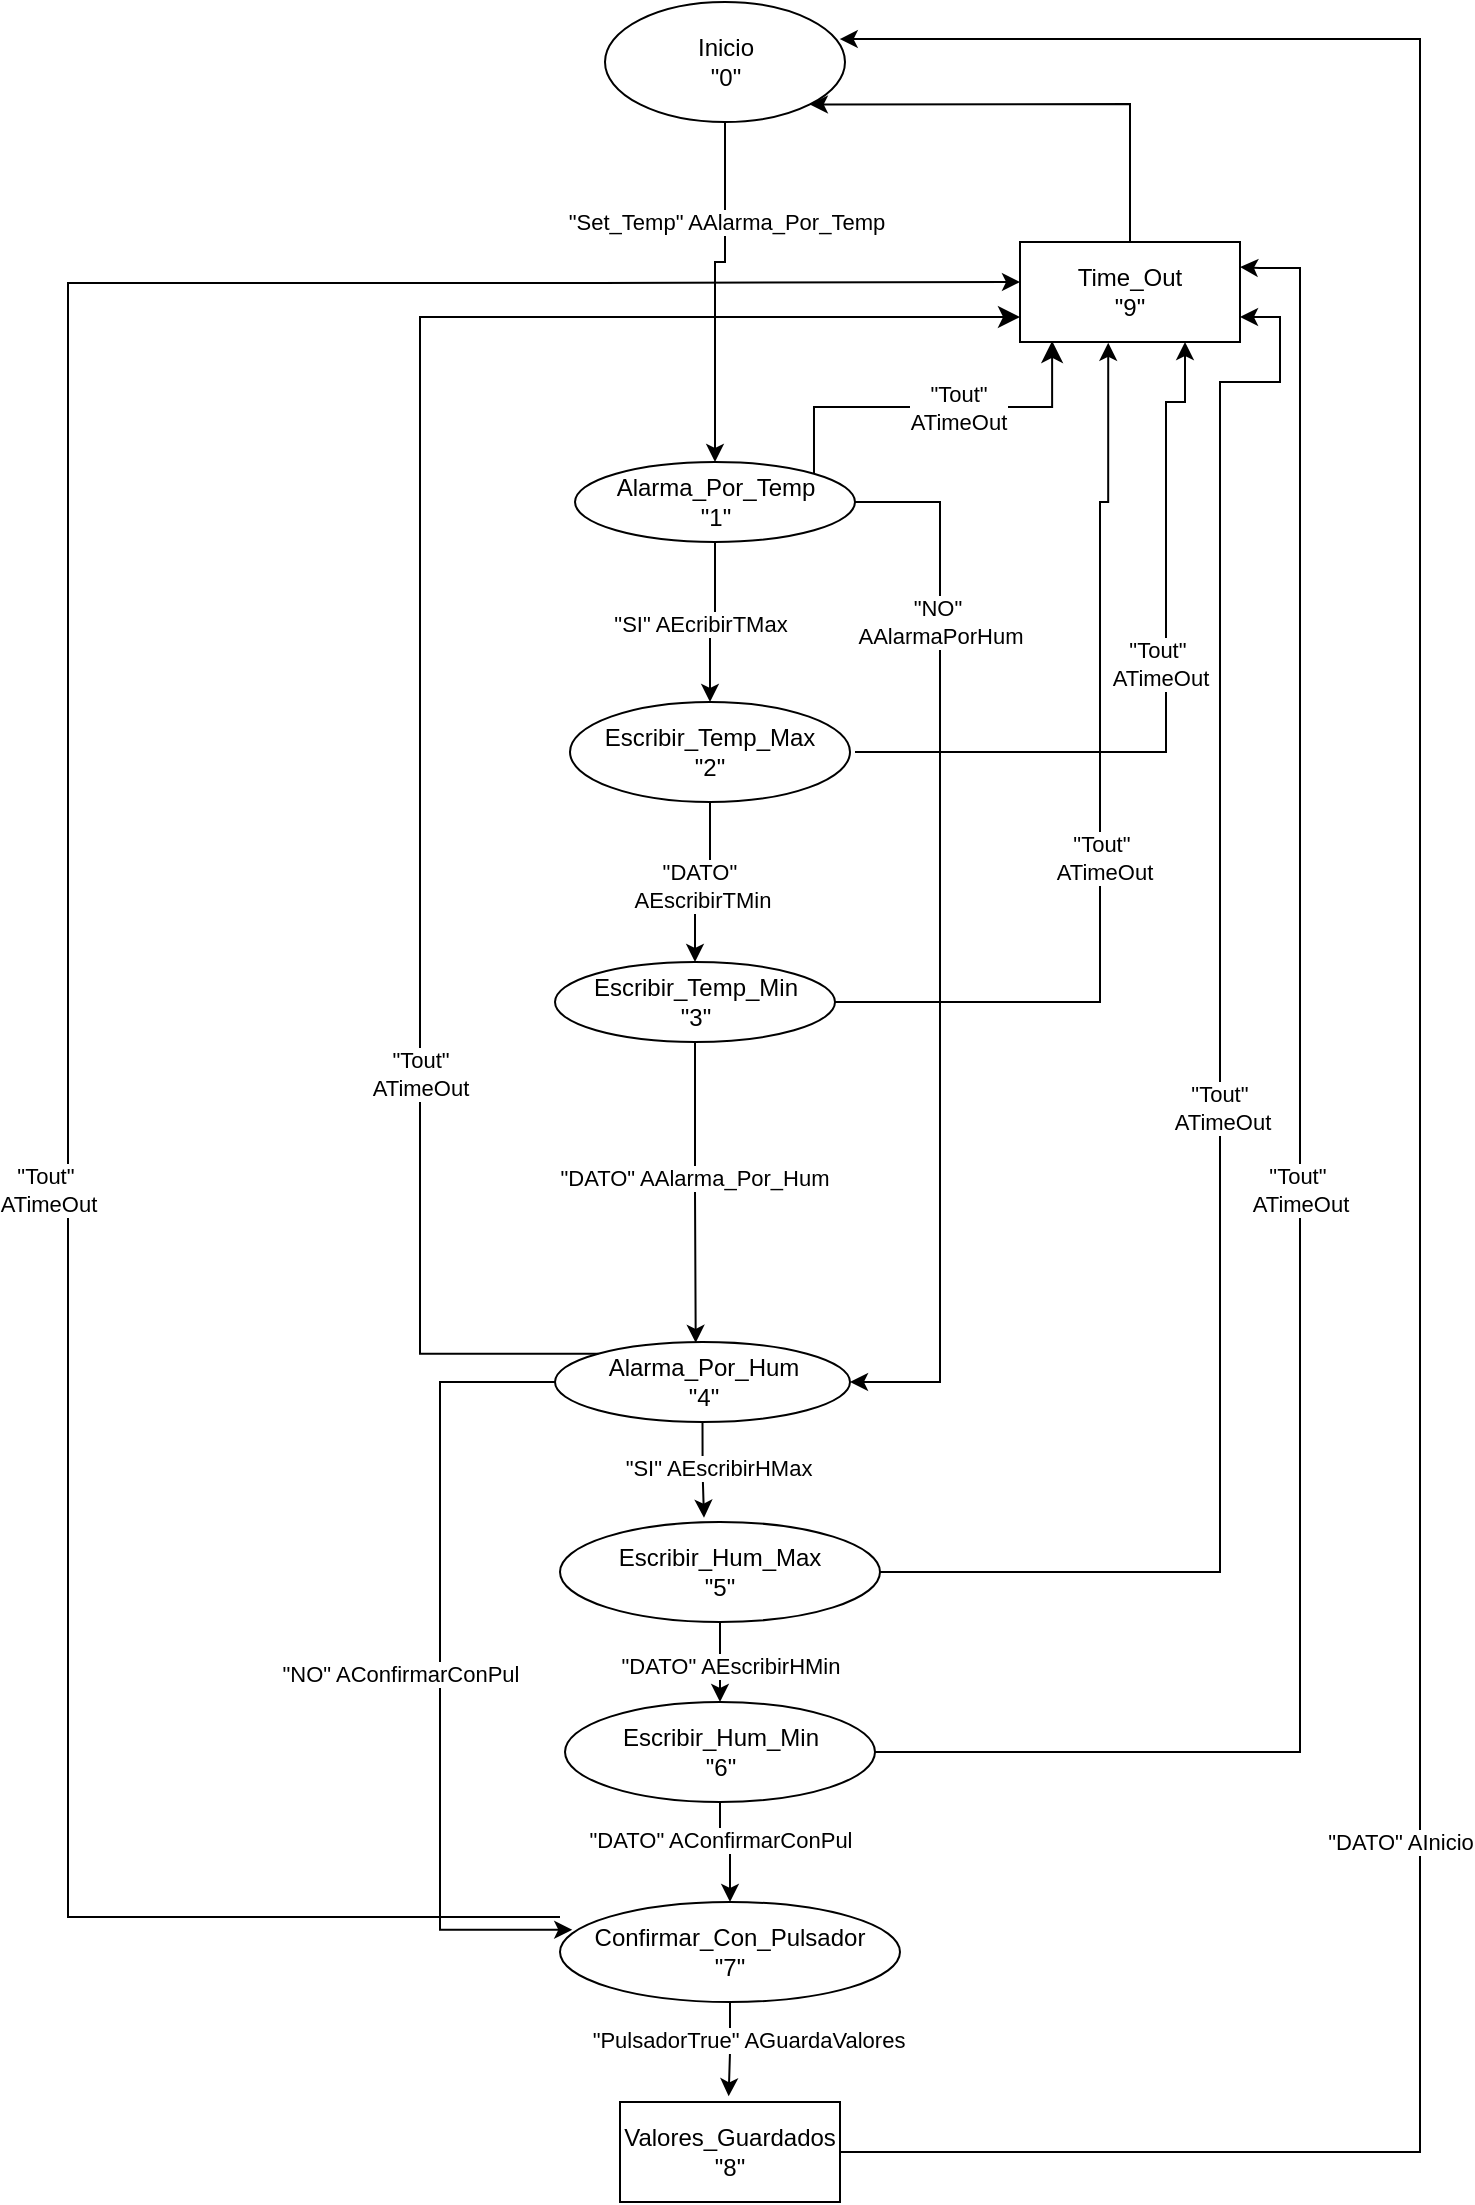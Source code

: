 <mxfile version="24.6.4" type="device">
  <diagram name="Page-1" id="wSb3pIXxHaZCQYWZxsak">
    <mxGraphModel dx="908" dy="626" grid="1" gridSize="10" guides="1" tooltips="1" connect="1" arrows="1" fold="1" page="1" pageScale="1" pageWidth="827" pageHeight="1169" math="0" shadow="0">
      <root>
        <mxCell id="0" />
        <mxCell id="1" parent="0" />
        <mxCell id="gHkvKvIm3D_nOaMs9rWN-1" value="Inicio&lt;div&gt;&quot;0&quot;&lt;/div&gt;" style="ellipse;whiteSpace=wrap;html=1;" parent="1" vertex="1">
          <mxGeometry x="342.5" y="50" width="120" height="60" as="geometry" />
        </mxCell>
        <mxCell id="gHkvKvIm3D_nOaMs9rWN-5" style="edgeStyle=orthogonalEdgeStyle;rounded=0;orthogonalLoop=1;jettySize=auto;html=1;entryX=0.5;entryY=0;entryDx=0;entryDy=0;exitX=0.5;exitY=1;exitDx=0;exitDy=0;" parent="1" source="D1iu8mPuPwEkOPNxLqE6-5" target="gHkvKvIm3D_nOaMs9rWN-4" edge="1">
          <mxGeometry relative="1" as="geometry">
            <mxPoint x="400" y="360" as="sourcePoint" />
          </mxGeometry>
        </mxCell>
        <mxCell id="gHkvKvIm3D_nOaMs9rWN-6" value="&quot;SI&quot; AEcribirTMax" style="edgeLabel;html=1;align=center;verticalAlign=middle;resizable=0;points=[];" parent="gHkvKvIm3D_nOaMs9rWN-5" vertex="1" connectable="0">
          <mxGeometry x="0.108" y="3" relative="1" as="geometry">
            <mxPoint x="-8" y="-2" as="offset" />
          </mxGeometry>
        </mxCell>
        <mxCell id="gHkvKvIm3D_nOaMs9rWN-31" style="edgeStyle=orthogonalEdgeStyle;rounded=0;orthogonalLoop=1;jettySize=auto;html=1;entryX=0.45;entryY=-0.043;entryDx=0;entryDy=0;entryPerimeter=0;exitX=0.5;exitY=1;exitDx=0;exitDy=0;" parent="1" source="D1iu8mPuPwEkOPNxLqE6-7" target="gHkvKvIm3D_nOaMs9rWN-29" edge="1">
          <mxGeometry relative="1" as="geometry">
            <mxPoint x="500" y="279.5" as="targetPoint" />
            <mxPoint x="400" y="660" as="sourcePoint" />
          </mxGeometry>
        </mxCell>
        <mxCell id="gHkvKvIm3D_nOaMs9rWN-32" value="&quot;SI&quot; AEscribirHMax" style="edgeLabel;html=1;align=center;verticalAlign=middle;resizable=0;points=[];" parent="gHkvKvIm3D_nOaMs9rWN-31" vertex="1" connectable="0">
          <mxGeometry x="0.585" relative="1" as="geometry">
            <mxPoint x="7" y="-15" as="offset" />
          </mxGeometry>
        </mxCell>
        <mxCell id="gHkvKvIm3D_nOaMs9rWN-8" style="edgeStyle=orthogonalEdgeStyle;rounded=0;orthogonalLoop=1;jettySize=auto;html=1;exitX=0.5;exitY=1;exitDx=0;exitDy=0;entryX=0.5;entryY=0;entryDx=0;entryDy=0;" parent="1" source="gHkvKvIm3D_nOaMs9rWN-4" target="gHkvKvIm3D_nOaMs9rWN-7" edge="1">
          <mxGeometry relative="1" as="geometry" />
        </mxCell>
        <mxCell id="gHkvKvIm3D_nOaMs9rWN-9" value="&quot;DATO&quot;&amp;nbsp;&lt;div&gt;AEscribirTMin&lt;/div&gt;" style="edgeLabel;html=1;align=center;verticalAlign=middle;resizable=0;points=[];" parent="gHkvKvIm3D_nOaMs9rWN-8" vertex="1" connectable="0">
          <mxGeometry y="2" relative="1" as="geometry">
            <mxPoint as="offset" />
          </mxGeometry>
        </mxCell>
        <mxCell id="gHkvKvIm3D_nOaMs9rWN-24" style="edgeStyle=orthogonalEdgeStyle;rounded=0;orthogonalLoop=1;jettySize=auto;html=1;exitX=1;exitY=0.5;exitDx=0;exitDy=0;entryX=0.75;entryY=1;entryDx=0;entryDy=0;" parent="1" target="3OKYl5-qhpJkKLRwrcnB-1" edge="1">
          <mxGeometry relative="1" as="geometry">
            <mxPoint x="622.5" y="230" as="targetPoint" />
            <Array as="points">
              <mxPoint x="623" y="425" />
              <mxPoint x="623" y="250" />
              <mxPoint x="633" y="250" />
            </Array>
            <mxPoint x="467.5" y="425" as="sourcePoint" />
          </mxGeometry>
        </mxCell>
        <mxCell id="gHkvKvIm3D_nOaMs9rWN-25" value="&quot;Tout&quot;&amp;nbsp;&lt;div&gt;ATimeOut&lt;/div&gt;" style="edgeLabel;html=1;align=center;verticalAlign=middle;resizable=0;points=[];" parent="gHkvKvIm3D_nOaMs9rWN-24" vertex="1" connectable="0">
          <mxGeometry x="0.021" y="-1" relative="1" as="geometry">
            <mxPoint x="-4" y="-11" as="offset" />
          </mxGeometry>
        </mxCell>
        <mxCell id="gHkvKvIm3D_nOaMs9rWN-4" value="Escribir_Temp_Max&lt;div&gt;&quot;2&quot;&lt;/div&gt;" style="ellipse;whiteSpace=wrap;html=1;" parent="1" vertex="1">
          <mxGeometry x="325" y="400" width="140" height="50" as="geometry" />
        </mxCell>
        <mxCell id="gHkvKvIm3D_nOaMs9rWN-22" style="edgeStyle=orthogonalEdgeStyle;rounded=0;orthogonalLoop=1;jettySize=auto;html=1;exitX=1;exitY=0.5;exitDx=0;exitDy=0;entryX=0.401;entryY=1.008;entryDx=0;entryDy=0;entryPerimeter=0;" parent="1" source="gHkvKvIm3D_nOaMs9rWN-7" target="3OKYl5-qhpJkKLRwrcnB-1" edge="1">
          <mxGeometry relative="1" as="geometry">
            <mxPoint x="334.0" y="535" as="sourcePoint" />
            <mxPoint x="590" y="250" as="targetPoint" />
            <Array as="points">
              <mxPoint x="590" y="550" />
              <mxPoint x="590" y="300" />
              <mxPoint x="594" y="300" />
            </Array>
          </mxGeometry>
        </mxCell>
        <mxCell id="gHkvKvIm3D_nOaMs9rWN-23" value="&quot;Tout&quot;&amp;nbsp;&lt;div&gt;ATimeOut&lt;/div&gt;" style="edgeLabel;html=1;align=center;verticalAlign=middle;resizable=0;points=[];" parent="gHkvKvIm3D_nOaMs9rWN-22" vertex="1" connectable="0">
          <mxGeometry x="-0.032" y="-2" relative="1" as="geometry">
            <mxPoint y="21" as="offset" />
          </mxGeometry>
        </mxCell>
        <mxCell id="gHkvKvIm3D_nOaMs9rWN-7" value="Escribir_Temp_Min&lt;div&gt;&quot;3&quot;&lt;/div&gt;" style="ellipse;whiteSpace=wrap;html=1;" parent="1" vertex="1">
          <mxGeometry x="317.5" y="530" width="140" height="40" as="geometry" />
        </mxCell>
        <mxCell id="gHkvKvIm3D_nOaMs9rWN-13" style="edgeStyle=orthogonalEdgeStyle;rounded=0;orthogonalLoop=1;jettySize=auto;html=1;exitX=0.5;exitY=1;exitDx=0;exitDy=0;entryX=0.494;entryY=-0.057;entryDx=0;entryDy=0;entryPerimeter=0;" parent="1" source="gHkvKvIm3D_nOaMs9rWN-10" target="gHkvKvIm3D_nOaMs9rWN-15" edge="1">
          <mxGeometry relative="1" as="geometry">
            <mxPoint x="389" y="860" as="targetPoint" />
          </mxGeometry>
        </mxCell>
        <mxCell id="gHkvKvIm3D_nOaMs9rWN-14" value="&quot;PulsadorTrue&quot; AGuardaValores" style="edgeLabel;html=1;align=center;verticalAlign=middle;resizable=0;points=[];" parent="gHkvKvIm3D_nOaMs9rWN-13" vertex="1" connectable="0">
          <mxGeometry x="-0.243" y="-1" relative="1" as="geometry">
            <mxPoint x="10" y="1" as="offset" />
          </mxGeometry>
        </mxCell>
        <mxCell id="gHkvKvIm3D_nOaMs9rWN-19" style="edgeStyle=orthogonalEdgeStyle;rounded=0;orthogonalLoop=1;jettySize=auto;html=1;exitX=0;exitY=0.5;exitDx=0;exitDy=0;entryX=0;entryY=0.75;entryDx=0;entryDy=0;" parent="1" edge="1">
          <mxGeometry relative="1" as="geometry">
            <mxPoint x="550" y="190" as="targetPoint" />
            <Array as="points">
              <mxPoint x="74" y="1007.5" />
              <mxPoint x="74" y="190.5" />
              <mxPoint x="340" y="190.5" />
            </Array>
            <mxPoint x="320" y="1007.5" as="sourcePoint" />
          </mxGeometry>
        </mxCell>
        <mxCell id="gHkvKvIm3D_nOaMs9rWN-20" value="&quot;Tout&quot;&amp;nbsp;&lt;div&gt;ATimeOut&lt;/div&gt;" style="edgeLabel;html=1;align=center;verticalAlign=middle;resizable=0;points=[];" parent="gHkvKvIm3D_nOaMs9rWN-19" vertex="1" connectable="0">
          <mxGeometry x="-0.207" y="-1" relative="1" as="geometry">
            <mxPoint x="-11" as="offset" />
          </mxGeometry>
        </mxCell>
        <mxCell id="gHkvKvIm3D_nOaMs9rWN-10" value="Confirmar_Con_Pulsador&lt;div&gt;&quot;7&quot;&lt;/div&gt;" style="ellipse;whiteSpace=wrap;html=1;" parent="1" vertex="1">
          <mxGeometry x="320" y="1000" width="170" height="50" as="geometry" />
        </mxCell>
        <mxCell id="D1iu8mPuPwEkOPNxLqE6-1" style="edgeStyle=orthogonalEdgeStyle;rounded=0;orthogonalLoop=1;jettySize=auto;html=1;exitX=1;exitY=0.5;exitDx=0;exitDy=0;entryX=0.978;entryY=0.309;entryDx=0;entryDy=0;entryPerimeter=0;" parent="1" source="gHkvKvIm3D_nOaMs9rWN-15" target="gHkvKvIm3D_nOaMs9rWN-1" edge="1">
          <mxGeometry relative="1" as="geometry">
            <mxPoint x="680" y="90" as="targetPoint" />
            <Array as="points">
              <mxPoint x="750" y="1125" />
              <mxPoint x="750" y="68" />
            </Array>
          </mxGeometry>
        </mxCell>
        <mxCell id="D1iu8mPuPwEkOPNxLqE6-2" value="&quot;DATO&quot; AInicio" style="edgeLabel;html=1;align=center;verticalAlign=middle;resizable=0;points=[];" parent="D1iu8mPuPwEkOPNxLqE6-1" vertex="1" connectable="0">
          <mxGeometry x="0.964" y="-1" relative="1" as="geometry">
            <mxPoint x="250" y="902" as="offset" />
          </mxGeometry>
        </mxCell>
        <mxCell id="gHkvKvIm3D_nOaMs9rWN-15" value="Valores_Guardados&lt;div&gt;&quot;8&quot;&lt;/div&gt;" style="html=1;whiteSpace=wrap;" parent="1" vertex="1">
          <mxGeometry x="350" y="1100" width="110" height="50" as="geometry" />
        </mxCell>
        <mxCell id="gHkvKvIm3D_nOaMs9rWN-33" style="edgeStyle=orthogonalEdgeStyle;rounded=0;orthogonalLoop=1;jettySize=auto;html=1;exitX=0.5;exitY=1;exitDx=0;exitDy=0;entryX=0.5;entryY=0;entryDx=0;entryDy=0;" parent="1" source="gHkvKvIm3D_nOaMs9rWN-29" target="gHkvKvIm3D_nOaMs9rWN-30" edge="1">
          <mxGeometry relative="1" as="geometry">
            <mxPoint x="510" y="690" as="targetPoint" />
          </mxGeometry>
        </mxCell>
        <mxCell id="gHkvKvIm3D_nOaMs9rWN-34" value="&quot;DATO&quot; AEscribirHMin" style="edgeLabel;html=1;align=center;verticalAlign=middle;resizable=0;points=[];" parent="gHkvKvIm3D_nOaMs9rWN-33" vertex="1" connectable="0">
          <mxGeometry x="-0.205" relative="1" as="geometry">
            <mxPoint x="5" y="6" as="offset" />
          </mxGeometry>
        </mxCell>
        <mxCell id="gHkvKvIm3D_nOaMs9rWN-29" value="Escribir_Hum_Max&lt;div&gt;&quot;5&quot;&lt;/div&gt;" style="ellipse;whiteSpace=wrap;html=1;" parent="1" vertex="1">
          <mxGeometry x="320" y="810" width="160" height="50" as="geometry" />
        </mxCell>
        <mxCell id="gHkvKvIm3D_nOaMs9rWN-37" style="edgeStyle=orthogonalEdgeStyle;rounded=0;orthogonalLoop=1;jettySize=auto;html=1;exitX=0.5;exitY=1;exitDx=0;exitDy=0;" parent="1" source="gHkvKvIm3D_nOaMs9rWN-30" target="gHkvKvIm3D_nOaMs9rWN-10" edge="1">
          <mxGeometry relative="1" as="geometry" />
        </mxCell>
        <mxCell id="gHkvKvIm3D_nOaMs9rWN-38" value="&quot;DATO&quot; AConfirmarConPul" style="edgeLabel;html=1;align=center;verticalAlign=middle;resizable=0;points=[];" parent="gHkvKvIm3D_nOaMs9rWN-37" vertex="1" connectable="0">
          <mxGeometry x="-0.764" y="1" relative="1" as="geometry">
            <mxPoint x="-1" y="12" as="offset" />
          </mxGeometry>
        </mxCell>
        <mxCell id="gHkvKvIm3D_nOaMs9rWN-39" style="edgeStyle=orthogonalEdgeStyle;rounded=0;orthogonalLoop=1;jettySize=auto;html=1;exitX=1;exitY=0.5;exitDx=0;exitDy=0;entryX=1;entryY=0.25;entryDx=0;entryDy=0;" parent="1" source="gHkvKvIm3D_nOaMs9rWN-30" target="3OKYl5-qhpJkKLRwrcnB-1" edge="1">
          <mxGeometry relative="1" as="geometry">
            <mxPoint x="530" y="520" as="targetPoint" />
            <Array as="points">
              <mxPoint x="690" y="925" />
              <mxPoint x="690" y="183" />
              <mxPoint x="670" y="183" />
            </Array>
          </mxGeometry>
        </mxCell>
        <mxCell id="gHkvKvIm3D_nOaMs9rWN-42" value="&quot;Tout&quot;&amp;nbsp;&lt;div&gt;ATimeOut&lt;/div&gt;" style="edgeLabel;html=1;align=center;verticalAlign=middle;resizable=0;points=[];" parent="gHkvKvIm3D_nOaMs9rWN-39" vertex="1" connectable="0">
          <mxGeometry x="0.004" relative="1" as="geometry">
            <mxPoint as="offset" />
          </mxGeometry>
        </mxCell>
        <mxCell id="gHkvKvIm3D_nOaMs9rWN-30" value="Escribir_Hum_Min&lt;div&gt;&quot;6&quot;&lt;/div&gt;" style="ellipse;whiteSpace=wrap;html=1;" parent="1" vertex="1">
          <mxGeometry x="322.5" y="900" width="155" height="50" as="geometry" />
        </mxCell>
        <mxCell id="gHkvKvIm3D_nOaMs9rWN-40" style="edgeStyle=orthogonalEdgeStyle;rounded=0;orthogonalLoop=1;jettySize=auto;html=1;exitX=1;exitY=0.5;exitDx=0;exitDy=0;entryX=1;entryY=0.75;entryDx=0;entryDy=0;" parent="1" source="gHkvKvIm3D_nOaMs9rWN-29" target="3OKYl5-qhpJkKLRwrcnB-1" edge="1">
          <mxGeometry relative="1" as="geometry">
            <Array as="points">
              <mxPoint x="650" y="835" />
              <mxPoint x="650" y="240" />
              <mxPoint x="680" y="240" />
              <mxPoint x="680" y="208" />
            </Array>
            <mxPoint x="480" y="150" as="targetPoint" />
          </mxGeometry>
        </mxCell>
        <mxCell id="gHkvKvIm3D_nOaMs9rWN-41" value="&quot;Tout&quot;&amp;nbsp;&lt;div&gt;ATimeOut&lt;/div&gt;" style="edgeLabel;html=1;align=center;verticalAlign=middle;resizable=0;points=[];" parent="gHkvKvIm3D_nOaMs9rWN-40" vertex="1" connectable="0">
          <mxGeometry x="-0.051" y="-1" relative="1" as="geometry">
            <mxPoint as="offset" />
          </mxGeometry>
        </mxCell>
        <mxCell id="D1iu8mPuPwEkOPNxLqE6-16" style="edgeStyle=orthogonalEdgeStyle;rounded=0;orthogonalLoop=1;jettySize=auto;html=1;exitX=0.5;exitY=1;exitDx=0;exitDy=0;entryX=0.5;entryY=0;entryDx=0;entryDy=0;" parent="1" source="gHkvKvIm3D_nOaMs9rWN-1" target="D1iu8mPuPwEkOPNxLqE6-5" edge="1">
          <mxGeometry relative="1" as="geometry">
            <mxPoint x="402.5" y="270" as="sourcePoint" />
            <Array as="points">
              <mxPoint x="403" y="180" />
              <mxPoint x="397" y="180" />
            </Array>
          </mxGeometry>
        </mxCell>
        <mxCell id="D1iu8mPuPwEkOPNxLqE6-17" value="&quot;Set_Temp&quot; AAlarma_Por_Temp" style="edgeLabel;html=1;align=center;verticalAlign=middle;resizable=0;points=[];" parent="D1iu8mPuPwEkOPNxLqE6-16" vertex="1" connectable="0">
          <mxGeometry x="0.086" y="2" relative="1" as="geometry">
            <mxPoint x="3" y="-40" as="offset" />
          </mxGeometry>
        </mxCell>
        <mxCell id="D1iu8mPuPwEkOPNxLqE6-18" style="edgeStyle=orthogonalEdgeStyle;rounded=0;orthogonalLoop=1;jettySize=auto;html=1;exitX=1;exitY=0.5;exitDx=0;exitDy=0;entryX=1;entryY=0.5;entryDx=0;entryDy=0;" parent="1" source="D1iu8mPuPwEkOPNxLqE6-5" target="D1iu8mPuPwEkOPNxLqE6-7" edge="1">
          <mxGeometry relative="1" as="geometry">
            <mxPoint x="470" y="640" as="targetPoint" />
            <Array as="points">
              <mxPoint x="510" y="300" />
              <mxPoint x="510" y="740" />
            </Array>
          </mxGeometry>
        </mxCell>
        <mxCell id="D1iu8mPuPwEkOPNxLqE6-19" value="&quot;NO&quot;&amp;nbsp;&lt;div&gt;AAlarmaPorHum&lt;/div&gt;" style="edgeLabel;html=1;align=center;verticalAlign=middle;resizable=0;points=[];" parent="D1iu8mPuPwEkOPNxLqE6-18" vertex="1" connectable="0">
          <mxGeometry x="0.045" y="-1" relative="1" as="geometry">
            <mxPoint x="1" y="-173" as="offset" />
          </mxGeometry>
        </mxCell>
        <mxCell id="D1iu8mPuPwEkOPNxLqE6-5" value="Alarma_Por_Temp&lt;div&gt;&quot;1&quot;&lt;/div&gt;" style="ellipse;whiteSpace=wrap;html=1;" parent="1" vertex="1">
          <mxGeometry x="327.5" y="280" width="140" height="40" as="geometry" />
        </mxCell>
        <mxCell id="D1iu8mPuPwEkOPNxLqE6-14" style="edgeStyle=orthogonalEdgeStyle;rounded=0;orthogonalLoop=1;jettySize=auto;html=1;exitX=0;exitY=0.5;exitDx=0;exitDy=0;entryX=0.036;entryY=0.278;entryDx=0;entryDy=0;entryPerimeter=0;" parent="1" source="D1iu8mPuPwEkOPNxLqE6-7" target="gHkvKvIm3D_nOaMs9rWN-10" edge="1">
          <mxGeometry relative="1" as="geometry">
            <mxPoint x="317.412" y="980" as="targetPoint" />
            <Array as="points">
              <mxPoint x="260" y="740" />
              <mxPoint x="260" y="1014" />
            </Array>
          </mxGeometry>
        </mxCell>
        <mxCell id="D1iu8mPuPwEkOPNxLqE6-15" value="&quot;NO&quot; AConfirmarConPul" style="edgeLabel;html=1;align=center;verticalAlign=middle;resizable=0;points=[];" parent="D1iu8mPuPwEkOPNxLqE6-14" vertex="1" connectable="0">
          <mxGeometry x="-0.021" relative="1" as="geometry">
            <mxPoint x="-20" y="9" as="offset" />
          </mxGeometry>
        </mxCell>
        <mxCell id="D1iu8mPuPwEkOPNxLqE6-7" value="Alarma_Por_Hum&lt;div&gt;&quot;4&quot;&lt;/div&gt;" style="ellipse;whiteSpace=wrap;html=1;" parent="1" vertex="1">
          <mxGeometry x="317.5" y="720" width="147.5" height="40" as="geometry" />
        </mxCell>
        <mxCell id="D1iu8mPuPwEkOPNxLqE6-12" style="edgeStyle=orthogonalEdgeStyle;rounded=0;orthogonalLoop=1;jettySize=auto;html=1;entryX=0.477;entryY=0.01;entryDx=0;entryDy=0;entryPerimeter=0;exitX=0.5;exitY=1;exitDx=0;exitDy=0;" parent="1" source="gHkvKvIm3D_nOaMs9rWN-7" target="D1iu8mPuPwEkOPNxLqE6-7" edge="1">
          <mxGeometry relative="1" as="geometry">
            <mxPoint x="388" y="640" as="sourcePoint" />
          </mxGeometry>
        </mxCell>
        <mxCell id="D1iu8mPuPwEkOPNxLqE6-13" value="&quot;DATO&quot; AAlarma_Por_Hum" style="edgeLabel;html=1;align=center;verticalAlign=middle;resizable=0;points=[];" parent="D1iu8mPuPwEkOPNxLqE6-12" vertex="1" connectable="0">
          <mxGeometry x="-0.21" y="1" relative="1" as="geometry">
            <mxPoint x="-2" y="8" as="offset" />
          </mxGeometry>
        </mxCell>
        <mxCell id="3OKYl5-qhpJkKLRwrcnB-1" value="Time_Out&lt;div&gt;&quot;9&quot;&lt;/div&gt;" style="html=1;whiteSpace=wrap;" parent="1" vertex="1">
          <mxGeometry x="550" y="170" width="110" height="50" as="geometry" />
        </mxCell>
        <mxCell id="3OKYl5-qhpJkKLRwrcnB-2" value="" style="endArrow=classic;html=1;rounded=0;exitX=0.5;exitY=0;exitDx=0;exitDy=0;entryX=1;entryY=1;entryDx=0;entryDy=0;" parent="1" source="3OKYl5-qhpJkKLRwrcnB-1" target="gHkvKvIm3D_nOaMs9rWN-1" edge="1">
          <mxGeometry width="50" height="50" relative="1" as="geometry">
            <mxPoint x="530" y="140" as="sourcePoint" />
            <mxPoint x="580" y="90" as="targetPoint" />
            <Array as="points">
              <mxPoint x="605" y="101" />
            </Array>
          </mxGeometry>
        </mxCell>
        <mxCell id="uhrcRO7OGMkm9y_8tRiy-3" value="" style="edgeStyle=elbowEdgeStyle;elbow=vertical;endArrow=classic;html=1;curved=0;rounded=0;endSize=8;startSize=8;entryX=0.146;entryY=0.989;entryDx=0;entryDy=0;entryPerimeter=0;exitX=1;exitY=0;exitDx=0;exitDy=0;" edge="1" parent="1" source="D1iu8mPuPwEkOPNxLqE6-5" target="3OKYl5-qhpJkKLRwrcnB-1">
          <mxGeometry width="50" height="50" relative="1" as="geometry">
            <mxPoint x="520" y="280" as="sourcePoint" />
            <mxPoint x="570" y="230" as="targetPoint" />
          </mxGeometry>
        </mxCell>
        <mxCell id="uhrcRO7OGMkm9y_8tRiy-7" value="&quot;Tout&quot;&lt;div&gt;ATimeOut&lt;/div&gt;" style="edgeLabel;html=1;align=center;verticalAlign=middle;resizable=0;points=[];" vertex="1" connectable="0" parent="uhrcRO7OGMkm9y_8tRiy-3">
          <mxGeometry x="0.134" relative="1" as="geometry">
            <mxPoint as="offset" />
          </mxGeometry>
        </mxCell>
        <mxCell id="uhrcRO7OGMkm9y_8tRiy-4" value="" style="edgeStyle=elbowEdgeStyle;elbow=vertical;endArrow=classic;html=1;curved=0;rounded=0;endSize=8;startSize=8;exitX=0;exitY=0;exitDx=0;exitDy=0;entryX=0;entryY=0.75;entryDx=0;entryDy=0;" edge="1" parent="1" source="D1iu8mPuPwEkOPNxLqE6-7" target="3OKYl5-qhpJkKLRwrcnB-1">
          <mxGeometry width="50" height="50" relative="1" as="geometry">
            <mxPoint x="327.499" y="725.818" as="sourcePoint" />
            <mxPoint x="230" y="210" as="targetPoint" />
            <Array as="points">
              <mxPoint x="250" y="460" />
            </Array>
          </mxGeometry>
        </mxCell>
        <mxCell id="uhrcRO7OGMkm9y_8tRiy-5" value="&quot;Tout&quot;&lt;div&gt;ATimeOut&lt;/div&gt;" style="edgeLabel;html=1;align=center;verticalAlign=middle;resizable=0;points=[];" vertex="1" connectable="0" parent="uhrcRO7OGMkm9y_8tRiy-4">
          <mxGeometry x="0.403" relative="1" as="geometry">
            <mxPoint x="-29" y="378" as="offset" />
          </mxGeometry>
        </mxCell>
      </root>
    </mxGraphModel>
  </diagram>
</mxfile>
